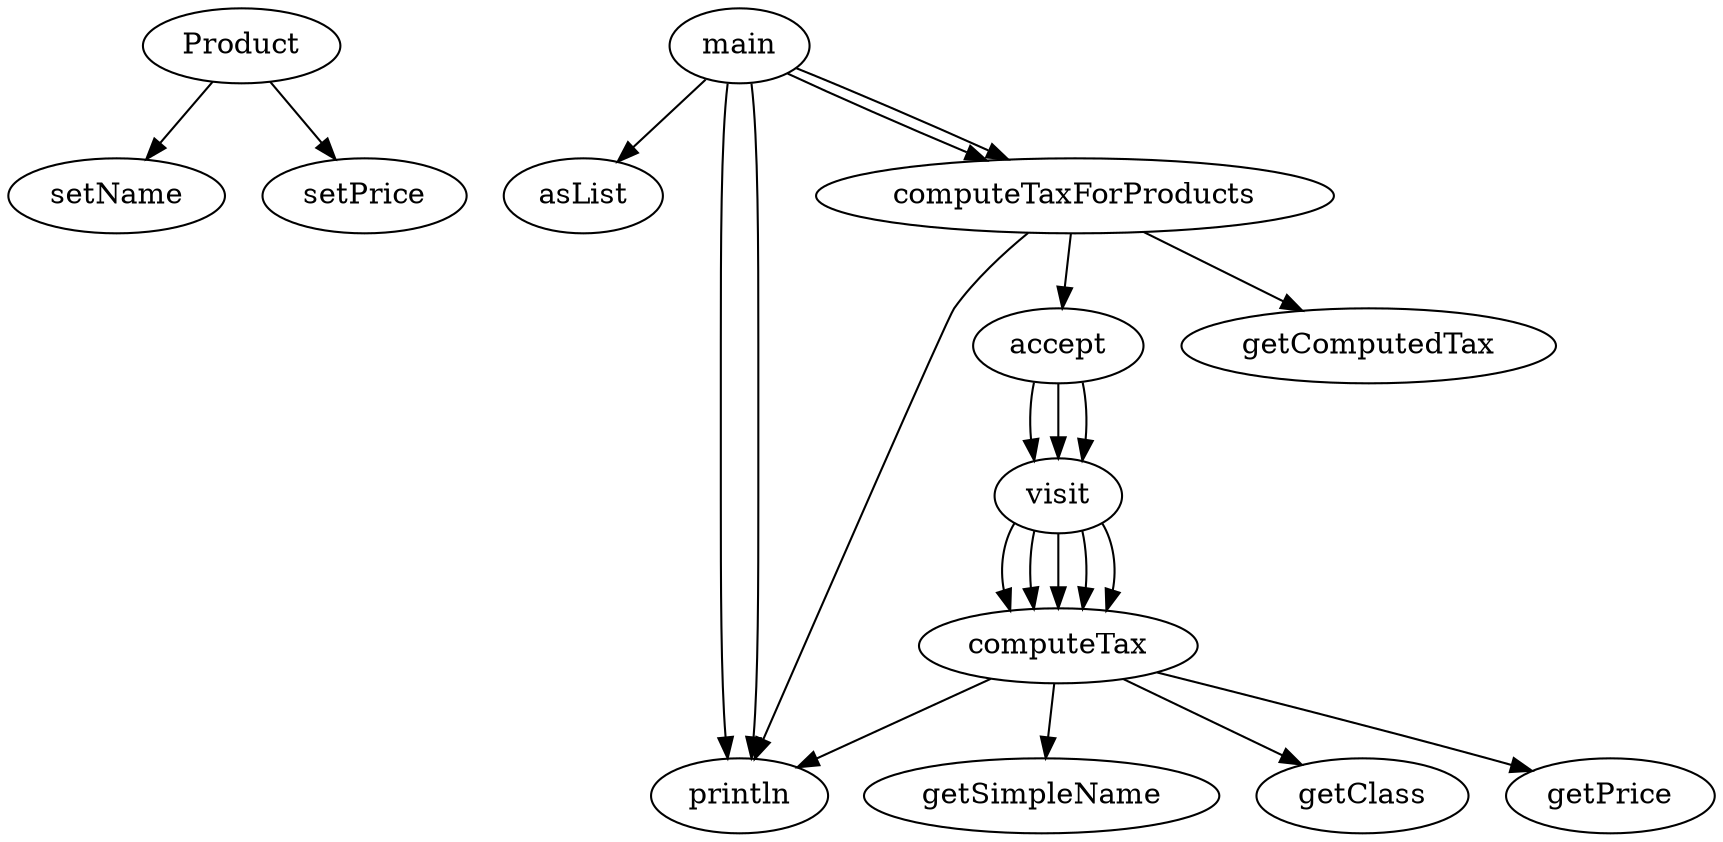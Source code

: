digraph CallGraph {
    "Product" -> "setName";
    "Product" -> "setPrice";
    "main" -> "asList";
    "main" -> "println";
    "main" -> "computeTaxForProducts";
    "main" -> "println";
    "main" -> "computeTaxForProducts";
    "accept" -> "visit";
    "accept" -> "visit";
    "accept" -> "visit";
    "computeTax" -> "println";
    "computeTax" -> "getSimpleName";
    "computeTax" -> "getClass";
    "computeTax" -> "getPrice";
    "computeTaxForProducts" -> "accept";
    "computeTaxForProducts" -> "println";
    "computeTaxForProducts" -> "getComputedTax";
    "visit" -> "computeTax";
    "visit" -> "computeTax";
    "visit" -> "computeTax";
    "visit" -> "computeTax";
    "visit" -> "computeTax";
}
